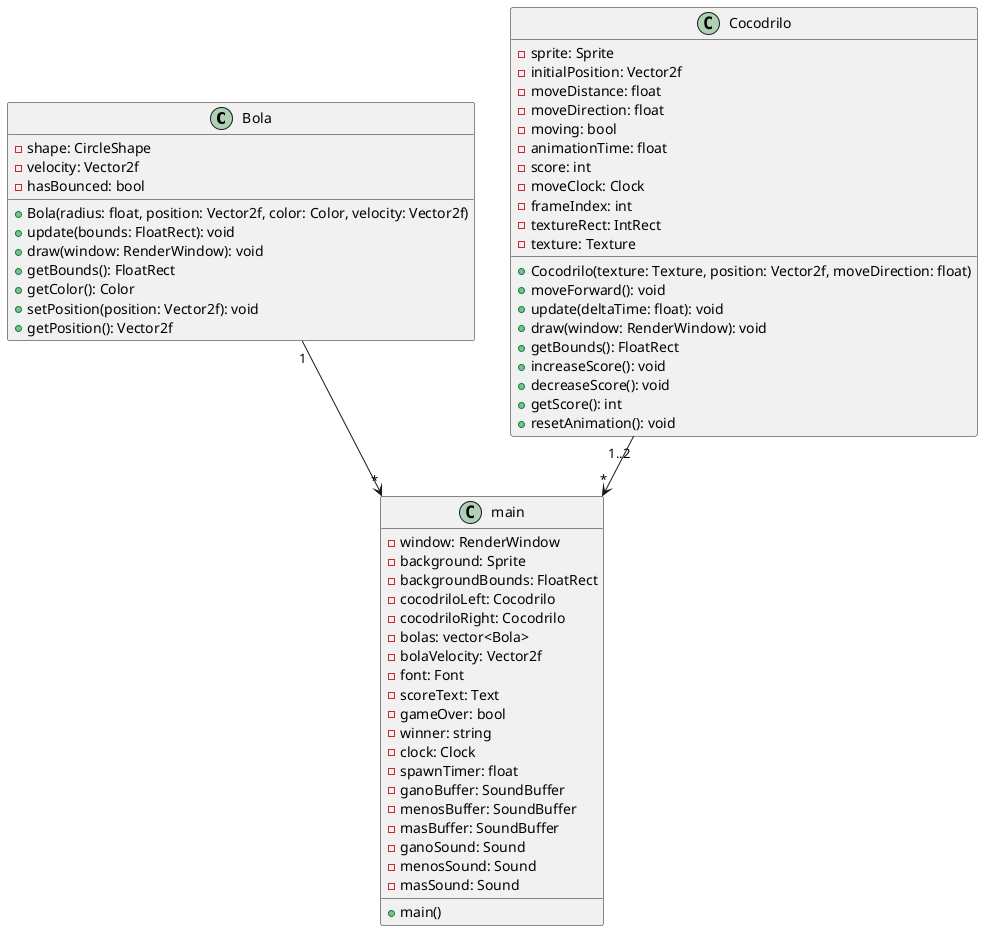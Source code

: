 @startuml

class Bola {
    - shape: CircleShape
    - velocity: Vector2f
    - hasBounced: bool
    + Bola(radius: float, position: Vector2f, color: Color, velocity: Vector2f)
    + update(bounds: FloatRect): void
    + draw(window: RenderWindow): void
    + getBounds(): FloatRect
    + getColor(): Color
    + setPosition(position: Vector2f): void
    + getPosition(): Vector2f
}

class Cocodrilo {
    - sprite: Sprite
    - initialPosition: Vector2f
    - moveDistance: float
    - moveDirection: float
    - moving: bool
    - animationTime: float
    - score: int
    - moveClock: Clock
    - frameIndex: int
    - textureRect: IntRect
    - texture: Texture
    + Cocodrilo(texture: Texture, position: Vector2f, moveDirection: float)
    + moveForward(): void
    + update(deltaTime: float): void
    + draw(window: RenderWindow): void
    + getBounds(): FloatRect
    + increaseScore(): void
    + decreaseScore(): void
    + getScore(): int
    + resetAnimation(): void
}

class main {
    - window: RenderWindow
    - background: Sprite
    - backgroundBounds: FloatRect
    - cocodriloLeft: Cocodrilo
    - cocodriloRight: Cocodrilo
    - bolas: vector<Bola>
    - bolaVelocity: Vector2f
    - font: Font
    - scoreText: Text
    - gameOver: bool
    - winner: string
    - clock: Clock
    - spawnTimer: float
    - ganoBuffer: SoundBuffer
    - menosBuffer: SoundBuffer
    - masBuffer: SoundBuffer
    - ganoSound: Sound
    - menosSound: Sound
    - masSound: Sound
    + main()
}

Bola "1" --> "*" main
Cocodrilo "1..2" --> "*" main

@enduml
